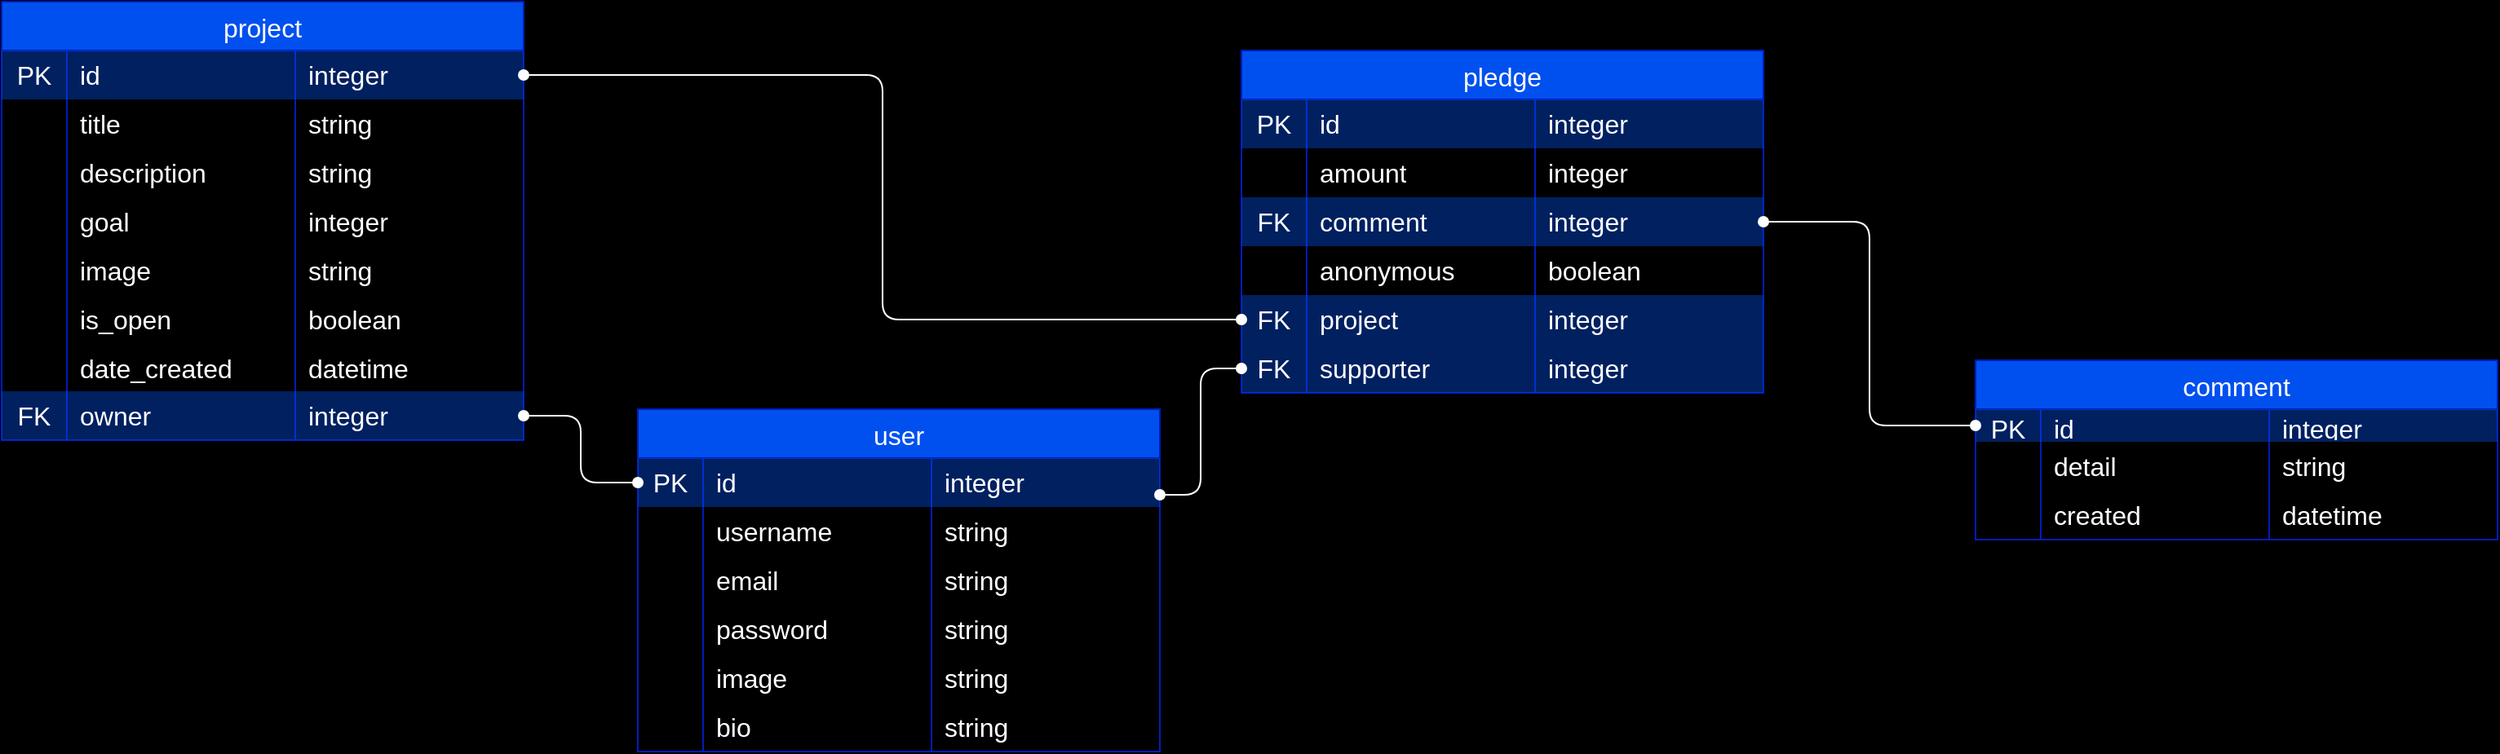 <mxfile>
    <diagram name="Page-1" id="jqZ9hyK0SmsvzGVy0Bck">
        <mxGraphModel dx="562" dy="484" grid="1" gridSize="10" guides="1" tooltips="1" connect="1" arrows="1" fold="1" page="1" pageScale="1" pageWidth="827" pageHeight="1169" background="#000000" math="0" shadow="0">
            <root>
                <mxCell id="0"/>
                <mxCell id="1" parent="0"/>
                <mxCell id="7YEKfxPkjedVTqQern5_-46" value="project" style="shape=table;startSize=30;container=1;collapsible=0;childLayout=tableLayout;fixedRows=1;rowLines=0;fontStyle=0;strokeColor=#001DBC;fontSize=16;fillColor=#0050ef;fillStyle=auto;fontColor=#FFFFFF;" parent="1" vertex="1">
                    <mxGeometry x="200" y="270" width="320" height="269" as="geometry"/>
                </mxCell>
                <mxCell id="7YEKfxPkjedVTqQern5_-47" value="" style="shape=tableRow;horizontal=0;startSize=0;swimlaneHead=0;swimlaneBody=0;top=0;left=0;bottom=0;right=0;collapsible=0;dropTarget=0;fillColor=none;points=[[0,0.5],[1,0.5]];portConstraint=eastwest;strokeColor=inherit;fontSize=16;" parent="7YEKfxPkjedVTqQern5_-46" vertex="1">
                    <mxGeometry y="30" width="320" height="30" as="geometry"/>
                </mxCell>
                <mxCell id="7YEKfxPkjedVTqQern5_-48" value="&lt;font color=&quot;#ffffff&quot;&gt;PK&lt;/font&gt;" style="shape=partialRectangle;html=1;whiteSpace=wrap;connectable=0;fillColor=#0050ef;top=0;left=0;bottom=0;right=0;overflow=hidden;pointerEvents=1;strokeColor=#001DBC;fontSize=16;fontColor=#000000;opacity=40;" parent="7YEKfxPkjedVTqQern5_-47" vertex="1">
                    <mxGeometry width="40" height="30" as="geometry">
                        <mxRectangle width="40" height="30" as="alternateBounds"/>
                    </mxGeometry>
                </mxCell>
                <mxCell id="7YEKfxPkjedVTqQern5_-49" value="&lt;font color=&quot;#ffffff&quot;&gt;id&lt;/font&gt;" style="shape=partialRectangle;html=1;whiteSpace=wrap;connectable=0;fillColor=#0050ef;top=0;left=0;bottom=0;right=0;align=left;spacingLeft=6;overflow=hidden;strokeColor=#001DBC;fontSize=16;fontColor=#000000;opacity=40;" parent="7YEKfxPkjedVTqQern5_-47" vertex="1">
                    <mxGeometry x="40" width="140" height="30" as="geometry">
                        <mxRectangle width="140" height="30" as="alternateBounds"/>
                    </mxGeometry>
                </mxCell>
                <mxCell id="7YEKfxPkjedVTqQern5_-56" value="&lt;font color=&quot;#ffffff&quot;&gt;integer&lt;/font&gt;" style="shape=partialRectangle;html=1;whiteSpace=wrap;connectable=0;fillColor=#0050ef;top=0;left=0;bottom=0;right=0;align=left;spacingLeft=6;overflow=hidden;strokeColor=#001DBC;fontSize=16;fontColor=#000000;opacity=40;" parent="7YEKfxPkjedVTqQern5_-47" vertex="1">
                    <mxGeometry x="180" width="140" height="30" as="geometry">
                        <mxRectangle width="140" height="30" as="alternateBounds"/>
                    </mxGeometry>
                </mxCell>
                <mxCell id="7YEKfxPkjedVTqQern5_-50" value="" style="shape=tableRow;horizontal=0;startSize=0;swimlaneHead=0;swimlaneBody=0;top=0;left=0;bottom=0;right=0;collapsible=0;dropTarget=0;fillColor=none;points=[[0,0.5],[1,0.5]];portConstraint=eastwest;strokeColor=inherit;fontSize=16;" parent="7YEKfxPkjedVTqQern5_-46" vertex="1">
                    <mxGeometry y="60" width="320" height="30" as="geometry"/>
                </mxCell>
                <mxCell id="7YEKfxPkjedVTqQern5_-51" value="" style="shape=partialRectangle;html=1;whiteSpace=wrap;connectable=0;fillColor=none;top=0;left=0;bottom=0;right=0;overflow=hidden;strokeColor=inherit;fontSize=16;fontColor=#FFFFFF;" parent="7YEKfxPkjedVTqQern5_-50" vertex="1">
                    <mxGeometry width="40" height="30" as="geometry">
                        <mxRectangle width="40" height="30" as="alternateBounds"/>
                    </mxGeometry>
                </mxCell>
                <mxCell id="7YEKfxPkjedVTqQern5_-52" value="title" style="shape=partialRectangle;html=1;whiteSpace=wrap;connectable=0;fillColor=none;top=0;left=0;bottom=0;right=0;align=left;spacingLeft=6;overflow=hidden;strokeColor=inherit;fontSize=16;fontColor=#FFFFFF;" parent="7YEKfxPkjedVTqQern5_-50" vertex="1">
                    <mxGeometry x="40" width="140" height="30" as="geometry">
                        <mxRectangle width="140" height="30" as="alternateBounds"/>
                    </mxGeometry>
                </mxCell>
                <mxCell id="7YEKfxPkjedVTqQern5_-57" value="string" style="shape=partialRectangle;html=1;whiteSpace=wrap;connectable=0;fillColor=none;top=0;left=0;bottom=0;right=0;align=left;spacingLeft=6;overflow=hidden;strokeColor=inherit;fontSize=16;fontColor=#FFFFFF;" parent="7YEKfxPkjedVTqQern5_-50" vertex="1">
                    <mxGeometry x="180" width="140" height="30" as="geometry">
                        <mxRectangle width="140" height="30" as="alternateBounds"/>
                    </mxGeometry>
                </mxCell>
                <mxCell id="7YEKfxPkjedVTqQern5_-91" style="shape=tableRow;horizontal=0;startSize=0;swimlaneHead=0;swimlaneBody=0;top=0;left=0;bottom=0;right=0;collapsible=0;dropTarget=0;fillColor=none;points=[[0,0.5],[1,0.5]];portConstraint=eastwest;strokeColor=inherit;fontSize=16;" parent="7YEKfxPkjedVTqQern5_-46" vertex="1">
                    <mxGeometry y="90" width="320" height="30" as="geometry"/>
                </mxCell>
                <mxCell id="7YEKfxPkjedVTqQern5_-92" style="shape=partialRectangle;html=1;whiteSpace=wrap;connectable=0;fillColor=none;top=0;left=0;bottom=0;right=0;overflow=hidden;strokeColor=inherit;fontSize=16;fontColor=#FFFFFF;" parent="7YEKfxPkjedVTqQern5_-91" vertex="1">
                    <mxGeometry width="40" height="30" as="geometry">
                        <mxRectangle width="40" height="30" as="alternateBounds"/>
                    </mxGeometry>
                </mxCell>
                <mxCell id="7YEKfxPkjedVTqQern5_-93" value="description" style="shape=partialRectangle;html=1;whiteSpace=wrap;connectable=0;fillColor=none;top=0;left=0;bottom=0;right=0;align=left;spacingLeft=6;overflow=hidden;strokeColor=inherit;fontSize=16;fontColor=#FFFFFF;" parent="7YEKfxPkjedVTqQern5_-91" vertex="1">
                    <mxGeometry x="40" width="140" height="30" as="geometry">
                        <mxRectangle width="140" height="30" as="alternateBounds"/>
                    </mxGeometry>
                </mxCell>
                <mxCell id="7YEKfxPkjedVTqQern5_-94" value="string" style="shape=partialRectangle;html=1;whiteSpace=wrap;connectable=0;fillColor=none;top=0;left=0;bottom=0;right=0;align=left;spacingLeft=6;overflow=hidden;strokeColor=inherit;fontSize=16;fontColor=#FFFFFF;" parent="7YEKfxPkjedVTqQern5_-91" vertex="1">
                    <mxGeometry x="180" width="140" height="30" as="geometry">
                        <mxRectangle width="140" height="30" as="alternateBounds"/>
                    </mxGeometry>
                </mxCell>
                <mxCell id="7YEKfxPkjedVTqQern5_-87" style="shape=tableRow;horizontal=0;startSize=0;swimlaneHead=0;swimlaneBody=0;top=0;left=0;bottom=0;right=0;collapsible=0;dropTarget=0;fillColor=none;points=[[0,0.5],[1,0.5]];portConstraint=eastwest;strokeColor=inherit;fontSize=16;" parent="7YEKfxPkjedVTqQern5_-46" vertex="1">
                    <mxGeometry y="120" width="320" height="30" as="geometry"/>
                </mxCell>
                <mxCell id="7YEKfxPkjedVTqQern5_-88" style="shape=partialRectangle;html=1;whiteSpace=wrap;connectable=0;fillColor=none;top=0;left=0;bottom=0;right=0;overflow=hidden;strokeColor=inherit;fontSize=16;fontColor=#FFFFFF;" parent="7YEKfxPkjedVTqQern5_-87" vertex="1">
                    <mxGeometry width="40" height="30" as="geometry">
                        <mxRectangle width="40" height="30" as="alternateBounds"/>
                    </mxGeometry>
                </mxCell>
                <mxCell id="7YEKfxPkjedVTqQern5_-89" value="goal" style="shape=partialRectangle;html=1;whiteSpace=wrap;connectable=0;fillColor=none;top=0;left=0;bottom=0;right=0;align=left;spacingLeft=6;overflow=hidden;strokeColor=inherit;fontSize=16;fontColor=#FFFFFF;" parent="7YEKfxPkjedVTqQern5_-87" vertex="1">
                    <mxGeometry x="40" width="140" height="30" as="geometry">
                        <mxRectangle width="140" height="30" as="alternateBounds"/>
                    </mxGeometry>
                </mxCell>
                <mxCell id="7YEKfxPkjedVTqQern5_-90" value="integer" style="shape=partialRectangle;html=1;whiteSpace=wrap;connectable=0;fillColor=none;top=0;left=0;bottom=0;right=0;align=left;spacingLeft=6;overflow=hidden;strokeColor=inherit;fontSize=16;fontColor=#FFFFFF;" parent="7YEKfxPkjedVTqQern5_-87" vertex="1">
                    <mxGeometry x="180" width="140" height="30" as="geometry">
                        <mxRectangle width="140" height="30" as="alternateBounds"/>
                    </mxGeometry>
                </mxCell>
                <mxCell id="7YEKfxPkjedVTqQern5_-83" style="shape=tableRow;horizontal=0;startSize=0;swimlaneHead=0;swimlaneBody=0;top=0;left=0;bottom=0;right=0;collapsible=0;dropTarget=0;fillColor=none;points=[[0,0.5],[1,0.5]];portConstraint=eastwest;strokeColor=inherit;fontSize=16;" parent="7YEKfxPkjedVTqQern5_-46" vertex="1">
                    <mxGeometry y="150" width="320" height="30" as="geometry"/>
                </mxCell>
                <mxCell id="7YEKfxPkjedVTqQern5_-84" style="shape=partialRectangle;html=1;whiteSpace=wrap;connectable=0;fillColor=none;top=0;left=0;bottom=0;right=0;overflow=hidden;strokeColor=inherit;fontSize=16;fontColor=#FFFFFF;" parent="7YEKfxPkjedVTqQern5_-83" vertex="1">
                    <mxGeometry width="40" height="30" as="geometry">
                        <mxRectangle width="40" height="30" as="alternateBounds"/>
                    </mxGeometry>
                </mxCell>
                <mxCell id="7YEKfxPkjedVTqQern5_-85" value="image" style="shape=partialRectangle;html=1;whiteSpace=wrap;connectable=0;fillColor=none;top=0;left=0;bottom=0;right=0;align=left;spacingLeft=6;overflow=hidden;strokeColor=inherit;fontSize=16;fontColor=#FFFFFF;" parent="7YEKfxPkjedVTqQern5_-83" vertex="1">
                    <mxGeometry x="40" width="140" height="30" as="geometry">
                        <mxRectangle width="140" height="30" as="alternateBounds"/>
                    </mxGeometry>
                </mxCell>
                <mxCell id="7YEKfxPkjedVTqQern5_-86" value="string" style="shape=partialRectangle;html=1;whiteSpace=wrap;connectable=0;fillColor=none;top=0;left=0;bottom=0;right=0;align=left;spacingLeft=6;overflow=hidden;strokeColor=inherit;fontSize=16;fontColor=#FFFFFF;" parent="7YEKfxPkjedVTqQern5_-83" vertex="1">
                    <mxGeometry x="180" width="140" height="30" as="geometry">
                        <mxRectangle width="140" height="30" as="alternateBounds"/>
                    </mxGeometry>
                </mxCell>
                <mxCell id="7YEKfxPkjedVTqQern5_-79" style="shape=tableRow;horizontal=0;startSize=0;swimlaneHead=0;swimlaneBody=0;top=0;left=0;bottom=0;right=0;collapsible=0;dropTarget=0;fillColor=none;points=[[0,0.5],[1,0.5]];portConstraint=eastwest;strokeColor=inherit;fontSize=16;" parent="7YEKfxPkjedVTqQern5_-46" vertex="1">
                    <mxGeometry y="180" width="320" height="30" as="geometry"/>
                </mxCell>
                <mxCell id="7YEKfxPkjedVTqQern5_-80" style="shape=partialRectangle;html=1;whiteSpace=wrap;connectable=0;fillColor=none;top=0;left=0;bottom=0;right=0;overflow=hidden;strokeColor=inherit;fontSize=16;fontColor=#FFFFFF;" parent="7YEKfxPkjedVTqQern5_-79" vertex="1">
                    <mxGeometry width="40" height="30" as="geometry">
                        <mxRectangle width="40" height="30" as="alternateBounds"/>
                    </mxGeometry>
                </mxCell>
                <mxCell id="7YEKfxPkjedVTqQern5_-81" value="is_open" style="shape=partialRectangle;html=1;whiteSpace=wrap;connectable=0;fillColor=none;top=0;left=0;bottom=0;right=0;align=left;spacingLeft=6;overflow=hidden;strokeColor=inherit;fontSize=16;fontColor=#FFFFFF;" parent="7YEKfxPkjedVTqQern5_-79" vertex="1">
                    <mxGeometry x="40" width="140" height="30" as="geometry">
                        <mxRectangle width="140" height="30" as="alternateBounds"/>
                    </mxGeometry>
                </mxCell>
                <mxCell id="7YEKfxPkjedVTqQern5_-82" value="boolean" style="shape=partialRectangle;html=1;whiteSpace=wrap;connectable=0;fillColor=none;top=0;left=0;bottom=0;right=0;align=left;spacingLeft=6;overflow=hidden;strokeColor=inherit;fontSize=16;fontColor=#FFFFFF;" parent="7YEKfxPkjedVTqQern5_-79" vertex="1">
                    <mxGeometry x="180" width="140" height="30" as="geometry">
                        <mxRectangle width="140" height="30" as="alternateBounds"/>
                    </mxGeometry>
                </mxCell>
                <mxCell id="7YEKfxPkjedVTqQern5_-75" style="shape=tableRow;horizontal=0;startSize=0;swimlaneHead=0;swimlaneBody=0;top=0;left=0;bottom=0;right=0;collapsible=0;dropTarget=0;fillColor=none;points=[[0,0.5],[1,0.5]];portConstraint=eastwest;strokeColor=inherit;fontSize=16;" parent="7YEKfxPkjedVTqQern5_-46" vertex="1">
                    <mxGeometry y="210" width="320" height="29" as="geometry"/>
                </mxCell>
                <mxCell id="7YEKfxPkjedVTqQern5_-76" style="shape=partialRectangle;html=1;whiteSpace=wrap;connectable=0;fillColor=none;top=0;left=0;bottom=0;right=0;overflow=hidden;strokeColor=inherit;fontSize=16;fontColor=#FFFFFF;" parent="7YEKfxPkjedVTqQern5_-75" vertex="1">
                    <mxGeometry width="40" height="29" as="geometry">
                        <mxRectangle width="40" height="29" as="alternateBounds"/>
                    </mxGeometry>
                </mxCell>
                <mxCell id="7YEKfxPkjedVTqQern5_-77" value="date_created" style="shape=partialRectangle;html=1;whiteSpace=wrap;connectable=0;fillColor=none;top=0;left=0;bottom=0;right=0;align=left;spacingLeft=6;overflow=hidden;strokeColor=inherit;fontSize=16;fontColor=#FFFFFF;" parent="7YEKfxPkjedVTqQern5_-75" vertex="1">
                    <mxGeometry x="40" width="140" height="29" as="geometry">
                        <mxRectangle width="140" height="29" as="alternateBounds"/>
                    </mxGeometry>
                </mxCell>
                <mxCell id="7YEKfxPkjedVTqQern5_-78" value="datetime" style="shape=partialRectangle;html=1;whiteSpace=wrap;connectable=0;fillColor=none;top=0;left=0;bottom=0;right=0;align=left;spacingLeft=6;overflow=hidden;strokeColor=inherit;fontSize=16;fontColor=#FFFFFF;" parent="7YEKfxPkjedVTqQern5_-75" vertex="1">
                    <mxGeometry x="180" width="140" height="29" as="geometry">
                        <mxRectangle width="140" height="29" as="alternateBounds"/>
                    </mxGeometry>
                </mxCell>
                <mxCell id="7YEKfxPkjedVTqQern5_-53" value="" style="shape=tableRow;horizontal=0;startSize=0;swimlaneHead=0;swimlaneBody=0;top=0;left=0;bottom=0;right=0;collapsible=0;dropTarget=0;fillColor=#0050ef;points=[[0,0.5],[1,0.5]];portConstraint=eastwest;strokeColor=#001DBC;fontSize=16;fontColor=#000000;opacity=40;" parent="7YEKfxPkjedVTqQern5_-46" vertex="1">
                    <mxGeometry y="239" width="320" height="30" as="geometry"/>
                </mxCell>
                <mxCell id="7YEKfxPkjedVTqQern5_-54" value="FK" style="shape=partialRectangle;html=1;whiteSpace=wrap;connectable=0;fillColor=none;top=0;left=0;bottom=0;right=0;overflow=hidden;strokeColor=inherit;fontSize=16;fontColor=#FFFFFF;" parent="7YEKfxPkjedVTqQern5_-53" vertex="1">
                    <mxGeometry width="40" height="30" as="geometry">
                        <mxRectangle width="40" height="30" as="alternateBounds"/>
                    </mxGeometry>
                </mxCell>
                <mxCell id="7YEKfxPkjedVTqQern5_-55" value="owner" style="shape=partialRectangle;html=1;whiteSpace=wrap;connectable=0;fillColor=none;top=0;left=0;bottom=0;right=0;align=left;spacingLeft=6;overflow=hidden;strokeColor=inherit;fontSize=16;fontColor=#FFFFFF;" parent="7YEKfxPkjedVTqQern5_-53" vertex="1">
                    <mxGeometry x="40" width="140" height="30" as="geometry">
                        <mxRectangle width="140" height="30" as="alternateBounds"/>
                    </mxGeometry>
                </mxCell>
                <mxCell id="7YEKfxPkjedVTqQern5_-58" value="integer" style="shape=partialRectangle;html=1;whiteSpace=wrap;connectable=0;fillColor=none;top=0;left=0;bottom=0;right=0;align=left;spacingLeft=6;overflow=hidden;strokeColor=inherit;fontSize=16;fontColor=#FFFFFF;" parent="7YEKfxPkjedVTqQern5_-53" vertex="1">
                    <mxGeometry x="180" width="140" height="30" as="geometry">
                        <mxRectangle width="140" height="30" as="alternateBounds"/>
                    </mxGeometry>
                </mxCell>
                <mxCell id="7YEKfxPkjedVTqQern5_-95" value="pledge" style="shape=table;startSize=30;container=1;collapsible=0;childLayout=tableLayout;fixedRows=1;rowLines=0;fontStyle=0;strokeColor=#001DBC;fontSize=16;fillColor=#0050ef;fontColor=#FFFFFF;labelBorderColor=none;" parent="1" vertex="1">
                    <mxGeometry x="960" y="300" width="320" height="210" as="geometry"/>
                </mxCell>
                <mxCell id="7YEKfxPkjedVTqQern5_-96" value="" style="shape=tableRow;horizontal=0;startSize=0;swimlaneHead=0;swimlaneBody=0;top=0;left=0;bottom=0;right=0;collapsible=0;dropTarget=0;fillColor=none;points=[[0,0.5],[1,0.5]];portConstraint=eastwest;strokeColor=inherit;fontSize=16;" parent="7YEKfxPkjedVTqQern5_-95" vertex="1">
                    <mxGeometry y="30" width="320" height="30" as="geometry"/>
                </mxCell>
                <mxCell id="7YEKfxPkjedVTqQern5_-97" value="&lt;font color=&quot;#ffffff&quot;&gt;PK&lt;/font&gt;" style="shape=partialRectangle;html=1;whiteSpace=wrap;connectable=0;fillColor=#0050ef;top=0;left=0;bottom=0;right=0;overflow=hidden;pointerEvents=1;strokeColor=#001DBC;fontSize=16;fontColor=#000000;opacity=40;" parent="7YEKfxPkjedVTqQern5_-96" vertex="1">
                    <mxGeometry width="40" height="30" as="geometry">
                        <mxRectangle width="40" height="30" as="alternateBounds"/>
                    </mxGeometry>
                </mxCell>
                <mxCell id="7YEKfxPkjedVTqQern5_-98" value="&lt;font color=&quot;#ffffff&quot;&gt;id&lt;/font&gt;" style="shape=partialRectangle;html=1;whiteSpace=wrap;connectable=0;fillColor=#0050ef;top=0;left=0;bottom=0;right=0;align=left;spacingLeft=6;overflow=hidden;strokeColor=#001DBC;fontSize=16;fontColor=#000000;opacity=40;" parent="7YEKfxPkjedVTqQern5_-96" vertex="1">
                    <mxGeometry x="40" width="140" height="30" as="geometry">
                        <mxRectangle width="140" height="30" as="alternateBounds"/>
                    </mxGeometry>
                </mxCell>
                <mxCell id="7YEKfxPkjedVTqQern5_-99" value="&lt;font color=&quot;#ffffff&quot;&gt;integer&lt;/font&gt;" style="shape=partialRectangle;html=1;whiteSpace=wrap;connectable=0;fillColor=#0050ef;top=0;left=0;bottom=0;right=0;align=left;spacingLeft=6;overflow=hidden;strokeColor=#001DBC;fontSize=16;fontColor=#000000;opacity=40;" parent="7YEKfxPkjedVTqQern5_-96" vertex="1">
                    <mxGeometry x="180" width="140" height="30" as="geometry">
                        <mxRectangle width="140" height="30" as="alternateBounds"/>
                    </mxGeometry>
                </mxCell>
                <mxCell id="7YEKfxPkjedVTqQern5_-104" style="shape=tableRow;horizontal=0;startSize=0;swimlaneHead=0;swimlaneBody=0;top=0;left=0;bottom=0;right=0;collapsible=0;dropTarget=0;fillColor=none;points=[[0,0.5],[1,0.5]];portConstraint=eastwest;strokeColor=inherit;fontSize=16;" parent="7YEKfxPkjedVTqQern5_-95" vertex="1">
                    <mxGeometry y="60" width="320" height="30" as="geometry"/>
                </mxCell>
                <mxCell id="7YEKfxPkjedVTqQern5_-105" style="shape=partialRectangle;html=1;whiteSpace=wrap;connectable=0;fillColor=none;top=0;left=0;bottom=0;right=0;overflow=hidden;strokeColor=inherit;fontSize=16;" parent="7YEKfxPkjedVTqQern5_-104" vertex="1">
                    <mxGeometry width="40" height="30" as="geometry">
                        <mxRectangle width="40" height="30" as="alternateBounds"/>
                    </mxGeometry>
                </mxCell>
                <mxCell id="7YEKfxPkjedVTqQern5_-106" value="amount" style="shape=partialRectangle;html=1;whiteSpace=wrap;connectable=0;fillColor=none;top=0;left=0;bottom=0;right=0;align=left;spacingLeft=6;overflow=hidden;strokeColor=inherit;fontSize=16;fontColor=#FFFFFF;" parent="7YEKfxPkjedVTqQern5_-104" vertex="1">
                    <mxGeometry x="40" width="140" height="30" as="geometry">
                        <mxRectangle width="140" height="30" as="alternateBounds"/>
                    </mxGeometry>
                </mxCell>
                <mxCell id="7YEKfxPkjedVTqQern5_-107" value="integer" style="shape=partialRectangle;html=1;whiteSpace=wrap;connectable=0;fillColor=none;top=0;left=0;bottom=0;right=0;align=left;spacingLeft=6;overflow=hidden;strokeColor=inherit;fontSize=16;fontColor=#FFFFFF;" parent="7YEKfxPkjedVTqQern5_-104" vertex="1">
                    <mxGeometry x="180" width="140" height="30" as="geometry">
                        <mxRectangle width="140" height="30" as="alternateBounds"/>
                    </mxGeometry>
                </mxCell>
                <mxCell id="7YEKfxPkjedVTqQern5_-108" style="shape=tableRow;horizontal=0;startSize=0;swimlaneHead=0;swimlaneBody=0;top=0;left=0;bottom=0;right=0;collapsible=0;dropTarget=0;fillColor=#0050ef;points=[[0,0.5],[1,0.5]];portConstraint=eastwest;strokeColor=#001DBC;fontSize=16;fontColor=#ffffff;opacity=40;" parent="7YEKfxPkjedVTqQern5_-95" vertex="1">
                    <mxGeometry y="90" width="320" height="30" as="geometry"/>
                </mxCell>
                <mxCell id="7YEKfxPkjedVTqQern5_-109" value="FK" style="shape=partialRectangle;html=1;whiteSpace=wrap;connectable=0;fillColor=none;top=0;left=0;bottom=0;right=0;overflow=hidden;strokeColor=inherit;fontSize=16;fontColor=#FFFFFF;" parent="7YEKfxPkjedVTqQern5_-108" vertex="1">
                    <mxGeometry width="40" height="30" as="geometry">
                        <mxRectangle width="40" height="30" as="alternateBounds"/>
                    </mxGeometry>
                </mxCell>
                <mxCell id="7YEKfxPkjedVTqQern5_-110" value="comment" style="shape=partialRectangle;html=1;whiteSpace=wrap;connectable=0;fillColor=none;top=0;left=0;bottom=0;right=0;align=left;spacingLeft=6;overflow=hidden;strokeColor=inherit;fontSize=16;labelBackgroundColor=none;fontColor=#FFFFFF;" parent="7YEKfxPkjedVTqQern5_-108" vertex="1">
                    <mxGeometry x="40" width="140" height="30" as="geometry">
                        <mxRectangle width="140" height="30" as="alternateBounds"/>
                    </mxGeometry>
                </mxCell>
                <mxCell id="7YEKfxPkjedVTqQern5_-111" value="integer" style="shape=partialRectangle;html=1;whiteSpace=wrap;connectable=0;fillColor=none;top=0;left=0;bottom=0;right=0;align=left;spacingLeft=6;overflow=hidden;strokeColor=inherit;fontSize=16;fontColor=#FFFFFF;" parent="7YEKfxPkjedVTqQern5_-108" vertex="1">
                    <mxGeometry x="180" width="140" height="30" as="geometry">
                        <mxRectangle width="140" height="30" as="alternateBounds"/>
                    </mxGeometry>
                </mxCell>
                <mxCell id="7YEKfxPkjedVTqQern5_-112" style="shape=tableRow;horizontal=0;startSize=0;swimlaneHead=0;swimlaneBody=0;top=0;left=0;bottom=0;right=0;collapsible=0;dropTarget=0;fillColor=none;points=[[0,0.5],[1,0.5]];portConstraint=eastwest;strokeColor=inherit;fontSize=16;" parent="7YEKfxPkjedVTqQern5_-95" vertex="1">
                    <mxGeometry y="120" width="320" height="30" as="geometry"/>
                </mxCell>
                <mxCell id="7YEKfxPkjedVTqQern5_-113" style="shape=partialRectangle;html=1;whiteSpace=wrap;connectable=0;fillColor=none;top=0;left=0;bottom=0;right=0;overflow=hidden;strokeColor=inherit;fontSize=16;" parent="7YEKfxPkjedVTqQern5_-112" vertex="1">
                    <mxGeometry width="40" height="30" as="geometry">
                        <mxRectangle width="40" height="30" as="alternateBounds"/>
                    </mxGeometry>
                </mxCell>
                <mxCell id="7YEKfxPkjedVTqQern5_-114" value="anonymous" style="shape=partialRectangle;html=1;whiteSpace=wrap;connectable=0;fillColor=none;top=0;left=0;bottom=0;right=0;align=left;spacingLeft=6;overflow=hidden;strokeColor=inherit;fontSize=16;fontColor=#FFFFFF;" parent="7YEKfxPkjedVTqQern5_-112" vertex="1">
                    <mxGeometry x="40" width="140" height="30" as="geometry">
                        <mxRectangle width="140" height="30" as="alternateBounds"/>
                    </mxGeometry>
                </mxCell>
                <mxCell id="7YEKfxPkjedVTqQern5_-115" value="boolean" style="shape=partialRectangle;html=1;whiteSpace=wrap;connectable=0;fillColor=none;top=0;left=0;bottom=0;right=0;align=left;spacingLeft=6;overflow=hidden;strokeColor=inherit;fontSize=16;fontColor=#FFFFFF;" parent="7YEKfxPkjedVTqQern5_-112" vertex="1">
                    <mxGeometry x="180" width="140" height="30" as="geometry">
                        <mxRectangle width="140" height="30" as="alternateBounds"/>
                    </mxGeometry>
                </mxCell>
                <mxCell id="7YEKfxPkjedVTqQern5_-116" style="shape=tableRow;horizontal=0;startSize=0;swimlaneHead=0;swimlaneBody=0;top=0;left=0;bottom=0;right=0;collapsible=0;dropTarget=0;fillColor=none;points=[[0,0.5],[1,0.5]];portConstraint=eastwest;strokeColor=inherit;fontSize=16;" parent="7YEKfxPkjedVTqQern5_-95" vertex="1">
                    <mxGeometry y="150" width="320" height="30" as="geometry"/>
                </mxCell>
                <mxCell id="7YEKfxPkjedVTqQern5_-117" value="&lt;font&gt;FK&lt;/font&gt;" style="shape=partialRectangle;html=1;whiteSpace=wrap;connectable=0;fillColor=#0050ef;top=0;left=0;bottom=0;right=0;overflow=hidden;strokeColor=#001DBC;fontSize=16;fontColor=#FFFFFF;opacity=40;" parent="7YEKfxPkjedVTqQern5_-116" vertex="1">
                    <mxGeometry width="40" height="30" as="geometry">
                        <mxRectangle width="40" height="30" as="alternateBounds"/>
                    </mxGeometry>
                </mxCell>
                <mxCell id="7YEKfxPkjedVTqQern5_-118" value="&lt;font&gt;project&lt;/font&gt;" style="shape=partialRectangle;html=1;whiteSpace=wrap;connectable=0;fillColor=#0050ef;top=0;left=0;bottom=0;right=0;align=left;spacingLeft=6;overflow=hidden;strokeColor=#001DBC;fontSize=16;fontColor=#FFFFFF;opacity=40;" parent="7YEKfxPkjedVTqQern5_-116" vertex="1">
                    <mxGeometry x="40" width="140" height="30" as="geometry">
                        <mxRectangle width="140" height="30" as="alternateBounds"/>
                    </mxGeometry>
                </mxCell>
                <mxCell id="7YEKfxPkjedVTqQern5_-119" value="&lt;font&gt;integer&lt;/font&gt;" style="shape=partialRectangle;html=1;whiteSpace=wrap;connectable=0;fillColor=#0050ef;top=0;left=0;bottom=0;right=0;align=left;spacingLeft=6;overflow=hidden;strokeColor=#001DBC;fontSize=16;fontColor=#FFFFFF;opacity=40;labelBackgroundColor=none;" parent="7YEKfxPkjedVTqQern5_-116" vertex="1">
                    <mxGeometry x="180" width="140" height="30" as="geometry">
                        <mxRectangle width="140" height="30" as="alternateBounds"/>
                    </mxGeometry>
                </mxCell>
                <mxCell id="7YEKfxPkjedVTqQern5_-124" value="" style="shape=tableRow;horizontal=0;startSize=0;swimlaneHead=0;swimlaneBody=0;top=0;left=0;bottom=0;right=0;collapsible=0;dropTarget=0;fillColor=none;points=[[0,0.5],[1,0.5]];portConstraint=eastwest;strokeColor=inherit;fontSize=16;" parent="7YEKfxPkjedVTqQern5_-95" vertex="1">
                    <mxGeometry y="180" width="320" height="30" as="geometry"/>
                </mxCell>
                <mxCell id="7YEKfxPkjedVTqQern5_-125" value="&lt;font&gt;FK&lt;/font&gt;" style="shape=partialRectangle;html=1;whiteSpace=wrap;connectable=0;fillColor=#0050ef;top=0;left=0;bottom=0;right=0;overflow=hidden;strokeColor=#001DBC;fontSize=16;fontColor=#FFFFFF;opacity=40;" parent="7YEKfxPkjedVTqQern5_-124" vertex="1">
                    <mxGeometry width="40" height="30" as="geometry">
                        <mxRectangle width="40" height="30" as="alternateBounds"/>
                    </mxGeometry>
                </mxCell>
                <mxCell id="7YEKfxPkjedVTqQern5_-126" value="&lt;font&gt;supporter&lt;/font&gt;" style="shape=partialRectangle;html=1;whiteSpace=wrap;connectable=0;fillColor=#0050ef;top=0;left=0;bottom=0;right=0;align=left;spacingLeft=6;overflow=hidden;strokeColor=#001DBC;fontSize=16;fontColor=#FFFFFF;opacity=40;" parent="7YEKfxPkjedVTqQern5_-124" vertex="1">
                    <mxGeometry x="40" width="140" height="30" as="geometry">
                        <mxRectangle width="140" height="30" as="alternateBounds"/>
                    </mxGeometry>
                </mxCell>
                <mxCell id="7YEKfxPkjedVTqQern5_-127" value="&lt;font&gt;integer&lt;/font&gt;" style="shape=partialRectangle;html=1;whiteSpace=wrap;connectable=0;fillColor=#0050ef;top=0;left=0;bottom=0;right=0;align=left;spacingLeft=6;overflow=hidden;strokeColor=#001DBC;fontSize=16;fontColor=#FFFFFF;opacity=40;" parent="7YEKfxPkjedVTqQern5_-124" vertex="1">
                    <mxGeometry x="180" width="140" height="30" as="geometry">
                        <mxRectangle width="140" height="30" as="alternateBounds"/>
                    </mxGeometry>
                </mxCell>
                <mxCell id="7YEKfxPkjedVTqQern5_-128" value="user" style="shape=table;startSize=30;container=1;collapsible=0;childLayout=tableLayout;fixedRows=1;rowLines=0;fontStyle=0;strokeColor=#001DBC;fontSize=16;fillColor=#0050ef;fontColor=#FFFFFF;" parent="1" vertex="1">
                    <mxGeometry x="590" y="520" width="320" height="210" as="geometry"/>
                </mxCell>
                <mxCell id="7YEKfxPkjedVTqQern5_-129" value="" style="shape=tableRow;horizontal=0;startSize=0;swimlaneHead=0;swimlaneBody=0;top=0;left=0;bottom=0;right=0;collapsible=0;dropTarget=0;fillColor=none;points=[[0,0.5],[1,0.5]];portConstraint=eastwest;strokeColor=inherit;fontSize=16;" parent="7YEKfxPkjedVTqQern5_-128" vertex="1">
                    <mxGeometry y="30" width="320" height="30" as="geometry"/>
                </mxCell>
                <mxCell id="7YEKfxPkjedVTqQern5_-130" value="&lt;font color=&quot;#ffffff&quot;&gt;PK&lt;/font&gt;" style="shape=partialRectangle;html=1;whiteSpace=wrap;connectable=0;fillColor=#0050ef;top=0;left=0;bottom=0;right=0;overflow=hidden;pointerEvents=1;strokeColor=#001DBC;fontSize=16;fontColor=#000000;opacity=40;" parent="7YEKfxPkjedVTqQern5_-129" vertex="1">
                    <mxGeometry width="40" height="30" as="geometry">
                        <mxRectangle width="40" height="30" as="alternateBounds"/>
                    </mxGeometry>
                </mxCell>
                <mxCell id="7YEKfxPkjedVTqQern5_-131" value="&lt;font color=&quot;#ffffff&quot;&gt;id&lt;/font&gt;" style="shape=partialRectangle;html=1;whiteSpace=wrap;connectable=0;fillColor=#0050ef;top=0;left=0;bottom=0;right=0;align=left;spacingLeft=6;overflow=hidden;strokeColor=#001DBC;fontSize=16;fontColor=#000000;opacity=40;" parent="7YEKfxPkjedVTqQern5_-129" vertex="1">
                    <mxGeometry x="40" width="140" height="30" as="geometry">
                        <mxRectangle width="140" height="30" as="alternateBounds"/>
                    </mxGeometry>
                </mxCell>
                <mxCell id="7YEKfxPkjedVTqQern5_-132" value="&lt;font color=&quot;#ffffff&quot;&gt;integer&lt;/font&gt;" style="shape=partialRectangle;html=1;whiteSpace=wrap;connectable=0;fillColor=#0050ef;top=0;left=0;bottom=0;right=0;align=left;spacingLeft=6;overflow=hidden;strokeColor=#001DBC;fontSize=16;fontColor=#000000;opacity=40;" parent="7YEKfxPkjedVTqQern5_-129" vertex="1">
                    <mxGeometry x="180" width="140" height="30" as="geometry">
                        <mxRectangle width="140" height="30" as="alternateBounds"/>
                    </mxGeometry>
                </mxCell>
                <mxCell id="7YEKfxPkjedVTqQern5_-133" value="" style="shape=tableRow;horizontal=0;startSize=0;swimlaneHead=0;swimlaneBody=0;top=0;left=0;bottom=0;right=0;collapsible=0;dropTarget=0;fillColor=none;points=[[0,0.5],[1,0.5]];portConstraint=eastwest;strokeColor=inherit;fontSize=16;" parent="7YEKfxPkjedVTqQern5_-128" vertex="1">
                    <mxGeometry y="60" width="320" height="30" as="geometry"/>
                </mxCell>
                <mxCell id="7YEKfxPkjedVTqQern5_-134" value="" style="shape=partialRectangle;html=1;whiteSpace=wrap;connectable=0;fillColor=none;top=0;left=0;bottom=0;right=0;overflow=hidden;strokeColor=inherit;fontSize=16;fontColor=#FFFFFF;" parent="7YEKfxPkjedVTqQern5_-133" vertex="1">
                    <mxGeometry width="40" height="30" as="geometry">
                        <mxRectangle width="40" height="30" as="alternateBounds"/>
                    </mxGeometry>
                </mxCell>
                <mxCell id="7YEKfxPkjedVTqQern5_-135" value="username" style="shape=partialRectangle;html=1;whiteSpace=wrap;connectable=0;fillColor=none;top=0;left=0;bottom=0;right=0;align=left;spacingLeft=6;overflow=hidden;strokeColor=inherit;fontSize=16;fontColor=#FFFFFF;" parent="7YEKfxPkjedVTqQern5_-133" vertex="1">
                    <mxGeometry x="40" width="140" height="30" as="geometry">
                        <mxRectangle width="140" height="30" as="alternateBounds"/>
                    </mxGeometry>
                </mxCell>
                <mxCell id="7YEKfxPkjedVTqQern5_-136" value="string" style="shape=partialRectangle;html=1;whiteSpace=wrap;connectable=0;fillColor=none;top=0;left=0;bottom=0;right=0;align=left;spacingLeft=6;overflow=hidden;strokeColor=inherit;fontSize=16;fontColor=#FFFFFF;" parent="7YEKfxPkjedVTqQern5_-133" vertex="1">
                    <mxGeometry x="180" width="140" height="30" as="geometry">
                        <mxRectangle width="140" height="30" as="alternateBounds"/>
                    </mxGeometry>
                </mxCell>
                <mxCell id="7YEKfxPkjedVTqQern5_-137" style="shape=tableRow;horizontal=0;startSize=0;swimlaneHead=0;swimlaneBody=0;top=0;left=0;bottom=0;right=0;collapsible=0;dropTarget=0;fillColor=none;points=[[0,0.5],[1,0.5]];portConstraint=eastwest;strokeColor=inherit;fontSize=16;" parent="7YEKfxPkjedVTqQern5_-128" vertex="1">
                    <mxGeometry y="90" width="320" height="30" as="geometry"/>
                </mxCell>
                <mxCell id="7YEKfxPkjedVTqQern5_-138" style="shape=partialRectangle;html=1;whiteSpace=wrap;connectable=0;fillColor=none;top=0;left=0;bottom=0;right=0;overflow=hidden;strokeColor=inherit;fontSize=16;fontColor=#FFFFFF;" parent="7YEKfxPkjedVTqQern5_-137" vertex="1">
                    <mxGeometry width="40" height="30" as="geometry">
                        <mxRectangle width="40" height="30" as="alternateBounds"/>
                    </mxGeometry>
                </mxCell>
                <mxCell id="7YEKfxPkjedVTqQern5_-139" value="email" style="shape=partialRectangle;html=1;whiteSpace=wrap;connectable=0;fillColor=none;top=0;left=0;bottom=0;right=0;align=left;spacingLeft=6;overflow=hidden;strokeColor=inherit;fontSize=16;fontColor=#FFFFFF;" parent="7YEKfxPkjedVTqQern5_-137" vertex="1">
                    <mxGeometry x="40" width="140" height="30" as="geometry">
                        <mxRectangle width="140" height="30" as="alternateBounds"/>
                    </mxGeometry>
                </mxCell>
                <mxCell id="7YEKfxPkjedVTqQern5_-140" value="string" style="shape=partialRectangle;html=1;whiteSpace=wrap;connectable=0;fillColor=none;top=0;left=0;bottom=0;right=0;align=left;spacingLeft=6;overflow=hidden;strokeColor=inherit;fontSize=16;fontColor=#FFFFFF;" parent="7YEKfxPkjedVTqQern5_-137" vertex="1">
                    <mxGeometry x="180" width="140" height="30" as="geometry">
                        <mxRectangle width="140" height="30" as="alternateBounds"/>
                    </mxGeometry>
                </mxCell>
                <mxCell id="7YEKfxPkjedVTqQern5_-141" style="shape=tableRow;horizontal=0;startSize=0;swimlaneHead=0;swimlaneBody=0;top=0;left=0;bottom=0;right=0;collapsible=0;dropTarget=0;fillColor=none;points=[[0,0.5],[1,0.5]];portConstraint=eastwest;strokeColor=inherit;fontSize=16;" parent="7YEKfxPkjedVTqQern5_-128" vertex="1">
                    <mxGeometry y="120" width="320" height="30" as="geometry"/>
                </mxCell>
                <mxCell id="7YEKfxPkjedVTqQern5_-142" style="shape=partialRectangle;html=1;whiteSpace=wrap;connectable=0;fillColor=none;top=0;left=0;bottom=0;right=0;overflow=hidden;strokeColor=inherit;fontSize=16;fontColor=#FFFFFF;" parent="7YEKfxPkjedVTqQern5_-141" vertex="1">
                    <mxGeometry width="40" height="30" as="geometry">
                        <mxRectangle width="40" height="30" as="alternateBounds"/>
                    </mxGeometry>
                </mxCell>
                <mxCell id="7YEKfxPkjedVTqQern5_-143" value="password" style="shape=partialRectangle;html=1;whiteSpace=wrap;connectable=0;fillColor=none;top=0;left=0;bottom=0;right=0;align=left;spacingLeft=6;overflow=hidden;strokeColor=inherit;fontSize=16;fontColor=#FFFFFF;" parent="7YEKfxPkjedVTqQern5_-141" vertex="1">
                    <mxGeometry x="40" width="140" height="30" as="geometry">
                        <mxRectangle width="140" height="30" as="alternateBounds"/>
                    </mxGeometry>
                </mxCell>
                <mxCell id="7YEKfxPkjedVTqQern5_-144" value="string" style="shape=partialRectangle;html=1;whiteSpace=wrap;connectable=0;fillColor=none;top=0;left=0;bottom=0;right=0;align=left;spacingLeft=6;overflow=hidden;strokeColor=inherit;fontSize=16;fontColor=#FFFFFF;" parent="7YEKfxPkjedVTqQern5_-141" vertex="1">
                    <mxGeometry x="180" width="140" height="30" as="geometry">
                        <mxRectangle width="140" height="30" as="alternateBounds"/>
                    </mxGeometry>
                </mxCell>
                <mxCell id="7YEKfxPkjedVTqQern5_-145" style="shape=tableRow;horizontal=0;startSize=0;swimlaneHead=0;swimlaneBody=0;top=0;left=0;bottom=0;right=0;collapsible=0;dropTarget=0;fillColor=none;points=[[0,0.5],[1,0.5]];portConstraint=eastwest;strokeColor=inherit;fontSize=16;" parent="7YEKfxPkjedVTqQern5_-128" vertex="1">
                    <mxGeometry y="150" width="320" height="30" as="geometry"/>
                </mxCell>
                <mxCell id="7YEKfxPkjedVTqQern5_-146" style="shape=partialRectangle;html=1;whiteSpace=wrap;connectable=0;fillColor=none;top=0;left=0;bottom=0;right=0;overflow=hidden;strokeColor=inherit;fontSize=16;fontColor=#FFFFFF;" parent="7YEKfxPkjedVTqQern5_-145" vertex="1">
                    <mxGeometry width="40" height="30" as="geometry">
                        <mxRectangle width="40" height="30" as="alternateBounds"/>
                    </mxGeometry>
                </mxCell>
                <mxCell id="7YEKfxPkjedVTqQern5_-147" value="image" style="shape=partialRectangle;html=1;whiteSpace=wrap;connectable=0;fillColor=none;top=0;left=0;bottom=0;right=0;align=left;spacingLeft=6;overflow=hidden;strokeColor=inherit;fontSize=16;fontColor=#FFFFFF;" parent="7YEKfxPkjedVTqQern5_-145" vertex="1">
                    <mxGeometry x="40" width="140" height="30" as="geometry">
                        <mxRectangle width="140" height="30" as="alternateBounds"/>
                    </mxGeometry>
                </mxCell>
                <mxCell id="7YEKfxPkjedVTqQern5_-148" value="string" style="shape=partialRectangle;html=1;whiteSpace=wrap;connectable=0;fillColor=none;top=0;left=0;bottom=0;right=0;align=left;spacingLeft=6;overflow=hidden;strokeColor=inherit;fontSize=16;fontColor=#FFFFFF;" parent="7YEKfxPkjedVTqQern5_-145" vertex="1">
                    <mxGeometry x="180" width="140" height="30" as="geometry">
                        <mxRectangle width="140" height="30" as="alternateBounds"/>
                    </mxGeometry>
                </mxCell>
                <mxCell id="7YEKfxPkjedVTqQern5_-157" value="" style="shape=tableRow;horizontal=0;startSize=0;swimlaneHead=0;swimlaneBody=0;top=0;left=0;bottom=0;right=0;collapsible=0;dropTarget=0;fillColor=none;points=[[0,0.5],[1,0.5]];portConstraint=eastwest;strokeColor=inherit;fontSize=16;" parent="7YEKfxPkjedVTqQern5_-128" vertex="1">
                    <mxGeometry y="180" width="320" height="30" as="geometry"/>
                </mxCell>
                <mxCell id="7YEKfxPkjedVTqQern5_-158" value="" style="shape=partialRectangle;html=1;whiteSpace=wrap;connectable=0;fillColor=none;top=0;left=0;bottom=0;right=0;overflow=hidden;strokeColor=inherit;fontSize=16;fontColor=#FFFFFF;" parent="7YEKfxPkjedVTqQern5_-157" vertex="1">
                    <mxGeometry width="40" height="30" as="geometry">
                        <mxRectangle width="40" height="30" as="alternateBounds"/>
                    </mxGeometry>
                </mxCell>
                <mxCell id="7YEKfxPkjedVTqQern5_-159" value="bio" style="shape=partialRectangle;html=1;whiteSpace=wrap;connectable=0;fillColor=none;top=0;left=0;bottom=0;right=0;align=left;spacingLeft=6;overflow=hidden;strokeColor=inherit;fontSize=16;fontColor=#FFFFFF;" parent="7YEKfxPkjedVTqQern5_-157" vertex="1">
                    <mxGeometry x="40" width="140" height="30" as="geometry">
                        <mxRectangle width="140" height="30" as="alternateBounds"/>
                    </mxGeometry>
                </mxCell>
                <mxCell id="7YEKfxPkjedVTqQern5_-160" value="string" style="shape=partialRectangle;html=1;whiteSpace=wrap;connectable=0;fillColor=none;top=0;left=0;bottom=0;right=0;align=left;spacingLeft=6;overflow=hidden;strokeColor=inherit;fontSize=16;fontColor=#FFFFFF;" parent="7YEKfxPkjedVTqQern5_-157" vertex="1">
                    <mxGeometry x="180" width="140" height="30" as="geometry">
                        <mxRectangle width="140" height="30" as="alternateBounds"/>
                    </mxGeometry>
                </mxCell>
                <mxCell id="7YEKfxPkjedVTqQern5_-177" style="edgeStyle=orthogonalEdgeStyle;rounded=1;orthogonalLoop=1;jettySize=auto;html=1;exitX=1;exitY=0.5;exitDx=0;exitDy=0;entryX=0;entryY=0.5;entryDx=0;entryDy=0;startArrow=oval;startFill=1;endArrow=oval;endFill=1;strokeColor=#FFFFFF;" parent="1" source="7YEKfxPkjedVTqQern5_-47" target="7YEKfxPkjedVTqQern5_-116" edge="1">
                    <mxGeometry relative="1" as="geometry"/>
                </mxCell>
                <mxCell id="7YEKfxPkjedVTqQern5_-178" style="edgeStyle=orthogonalEdgeStyle;rounded=1;orthogonalLoop=1;jettySize=auto;html=1;exitX=0;exitY=0.5;exitDx=0;exitDy=0;entryX=1;entryY=0.25;entryDx=0;entryDy=0;startArrow=oval;startFill=1;endArrow=oval;endFill=1;strokeColor=#FFFFFF;" parent="1" source="7YEKfxPkjedVTqQern5_-124" target="7YEKfxPkjedVTqQern5_-128" edge="1">
                    <mxGeometry relative="1" as="geometry"/>
                </mxCell>
                <mxCell id="7YEKfxPkjedVTqQern5_-179" style="edgeStyle=orthogonalEdgeStyle;rounded=1;orthogonalLoop=1;jettySize=auto;html=1;exitX=1;exitY=0.5;exitDx=0;exitDy=0;entryX=0;entryY=0.5;entryDx=0;entryDy=0;startArrow=oval;startFill=1;endArrow=oval;endFill=1;strokeColor=#FFFFFF;" parent="1" source="7YEKfxPkjedVTqQern5_-53" target="7YEKfxPkjedVTqQern5_-129" edge="1">
                    <mxGeometry relative="1" as="geometry"/>
                </mxCell>
                <mxCell id="7YEKfxPkjedVTqQern5_-180" value="comment" style="shape=table;startSize=30;container=1;collapsible=0;childLayout=tableLayout;fixedRows=1;rowLines=0;fontStyle=0;strokeColor=#001DBC;fontSize=16;fillColor=#0050ef;fontColor=#FFFFFF;labelBorderColor=none;" parent="1" vertex="1">
                    <mxGeometry x="1410" y="490" width="320" height="110" as="geometry"/>
                </mxCell>
                <mxCell id="7YEKfxPkjedVTqQern5_-181" value="" style="shape=tableRow;horizontal=0;startSize=0;swimlaneHead=0;swimlaneBody=0;top=0;left=0;bottom=0;right=0;collapsible=0;dropTarget=0;fillColor=none;points=[[0,0.5],[1,0.5]];portConstraint=eastwest;strokeColor=inherit;fontSize=16;" parent="7YEKfxPkjedVTqQern5_-180" vertex="1">
                    <mxGeometry y="30" width="320" height="20" as="geometry"/>
                </mxCell>
                <mxCell id="7YEKfxPkjedVTqQern5_-182" value="&lt;font color=&quot;#ffffff&quot;&gt;PK&lt;/font&gt;" style="shape=partialRectangle;html=1;whiteSpace=wrap;connectable=0;fillColor=#0050ef;top=0;left=0;bottom=0;right=0;overflow=hidden;pointerEvents=1;strokeColor=#001DBC;fontSize=16;fontColor=#000000;opacity=40;" parent="7YEKfxPkjedVTqQern5_-181" vertex="1">
                    <mxGeometry width="40" height="20" as="geometry">
                        <mxRectangle width="40" height="20" as="alternateBounds"/>
                    </mxGeometry>
                </mxCell>
                <mxCell id="7YEKfxPkjedVTqQern5_-183" value="&lt;font color=&quot;#ffffff&quot;&gt;id&lt;/font&gt;" style="shape=partialRectangle;html=1;whiteSpace=wrap;connectable=0;fillColor=#0050ef;top=0;left=0;bottom=0;right=0;align=left;spacingLeft=6;overflow=hidden;strokeColor=#001DBC;fontSize=16;fontColor=#000000;opacity=40;" parent="7YEKfxPkjedVTqQern5_-181" vertex="1">
                    <mxGeometry x="40" width="140" height="20" as="geometry">
                        <mxRectangle width="140" height="20" as="alternateBounds"/>
                    </mxGeometry>
                </mxCell>
                <mxCell id="7YEKfxPkjedVTqQern5_-184" value="&lt;font color=&quot;#ffffff&quot;&gt;integer&lt;/font&gt;" style="shape=partialRectangle;html=1;whiteSpace=wrap;connectable=0;fillColor=#0050ef;top=0;left=0;bottom=0;right=0;align=left;spacingLeft=6;overflow=hidden;strokeColor=#001DBC;fontSize=16;fontColor=#000000;opacity=40;" parent="7YEKfxPkjedVTqQern5_-181" vertex="1">
                    <mxGeometry x="180" width="140" height="20" as="geometry">
                        <mxRectangle width="140" height="20" as="alternateBounds"/>
                    </mxGeometry>
                </mxCell>
                <mxCell id="7YEKfxPkjedVTqQern5_-185" style="shape=tableRow;horizontal=0;startSize=0;swimlaneHead=0;swimlaneBody=0;top=0;left=0;bottom=0;right=0;collapsible=0;dropTarget=0;fillColor=none;points=[[0,0.5],[1,0.5]];portConstraint=eastwest;strokeColor=inherit;fontSize=16;" parent="7YEKfxPkjedVTqQern5_-180" vertex="1">
                    <mxGeometry y="50" width="320" height="30" as="geometry"/>
                </mxCell>
                <mxCell id="7YEKfxPkjedVTqQern5_-186" style="shape=partialRectangle;html=1;whiteSpace=wrap;connectable=0;fillColor=none;top=0;left=0;bottom=0;right=0;overflow=hidden;strokeColor=inherit;fontSize=16;" parent="7YEKfxPkjedVTqQern5_-185" vertex="1">
                    <mxGeometry width="40" height="30" as="geometry">
                        <mxRectangle width="40" height="30" as="alternateBounds"/>
                    </mxGeometry>
                </mxCell>
                <mxCell id="7YEKfxPkjedVTqQern5_-187" value="detail" style="shape=partialRectangle;html=1;whiteSpace=wrap;connectable=0;fillColor=none;top=0;left=0;bottom=0;right=0;align=left;spacingLeft=6;overflow=hidden;strokeColor=inherit;fontSize=16;fontColor=#FFFFFF;" parent="7YEKfxPkjedVTqQern5_-185" vertex="1">
                    <mxGeometry x="40" width="140" height="30" as="geometry">
                        <mxRectangle width="140" height="30" as="alternateBounds"/>
                    </mxGeometry>
                </mxCell>
                <mxCell id="7YEKfxPkjedVTqQern5_-188" value="string" style="shape=partialRectangle;html=1;whiteSpace=wrap;connectable=0;fillColor=none;top=0;left=0;bottom=0;right=0;align=left;spacingLeft=6;overflow=hidden;strokeColor=inherit;fontSize=16;fontColor=#FFFFFF;" parent="7YEKfxPkjedVTqQern5_-185" vertex="1">
                    <mxGeometry x="180" width="140" height="30" as="geometry">
                        <mxRectangle width="140" height="30" as="alternateBounds"/>
                    </mxGeometry>
                </mxCell>
                <mxCell id="7YEKfxPkjedVTqQern5_-189" style="shape=tableRow;horizontal=0;startSize=0;swimlaneHead=0;swimlaneBody=0;top=0;left=0;bottom=0;right=0;collapsible=0;dropTarget=0;fillColor=none;points=[[0,0.5],[1,0.5]];portConstraint=eastwest;strokeColor=inherit;fontSize=16;" parent="7YEKfxPkjedVTqQern5_-180" vertex="1">
                    <mxGeometry y="80" width="320" height="30" as="geometry"/>
                </mxCell>
                <mxCell id="7YEKfxPkjedVTqQern5_-190" style="shape=partialRectangle;html=1;whiteSpace=wrap;connectable=0;fillColor=none;top=0;left=0;bottom=0;right=0;overflow=hidden;strokeColor=inherit;fontSize=16;" parent="7YEKfxPkjedVTqQern5_-189" vertex="1">
                    <mxGeometry width="40" height="30" as="geometry">
                        <mxRectangle width="40" height="30" as="alternateBounds"/>
                    </mxGeometry>
                </mxCell>
                <mxCell id="7YEKfxPkjedVTqQern5_-191" value="created" style="shape=partialRectangle;html=1;whiteSpace=wrap;connectable=0;fillColor=none;top=0;left=0;bottom=0;right=0;align=left;spacingLeft=6;overflow=hidden;strokeColor=inherit;fontSize=16;fontColor=#FFFFFF;" parent="7YEKfxPkjedVTqQern5_-189" vertex="1">
                    <mxGeometry x="40" width="140" height="30" as="geometry">
                        <mxRectangle width="140" height="30" as="alternateBounds"/>
                    </mxGeometry>
                </mxCell>
                <mxCell id="7YEKfxPkjedVTqQern5_-192" value="datetime" style="shape=partialRectangle;html=1;whiteSpace=wrap;connectable=0;fillColor=none;top=0;left=0;bottom=0;right=0;align=left;spacingLeft=6;overflow=hidden;strokeColor=inherit;fontSize=16;fontColor=#FFFFFF;" parent="7YEKfxPkjedVTqQern5_-189" vertex="1">
                    <mxGeometry x="180" width="140" height="30" as="geometry">
                        <mxRectangle width="140" height="30" as="alternateBounds"/>
                    </mxGeometry>
                </mxCell>
                <mxCell id="7YEKfxPkjedVTqQern5_-205" style="edgeStyle=orthogonalEdgeStyle;rounded=1;orthogonalLoop=1;jettySize=auto;html=1;entryX=0;entryY=0.5;entryDx=0;entryDy=0;fontFamily=Helvetica;fontSize=16;fontColor=#000000;startSize=6;startArrow=oval;startFill=1;endArrow=oval;endFill=1;strokeColor=#FFFFFF;" parent="1" source="7YEKfxPkjedVTqQern5_-108" target="7YEKfxPkjedVTqQern5_-181" edge="1">
                    <mxGeometry relative="1" as="geometry"/>
                </mxCell>
            </root>
        </mxGraphModel>
    </diagram>
</mxfile>